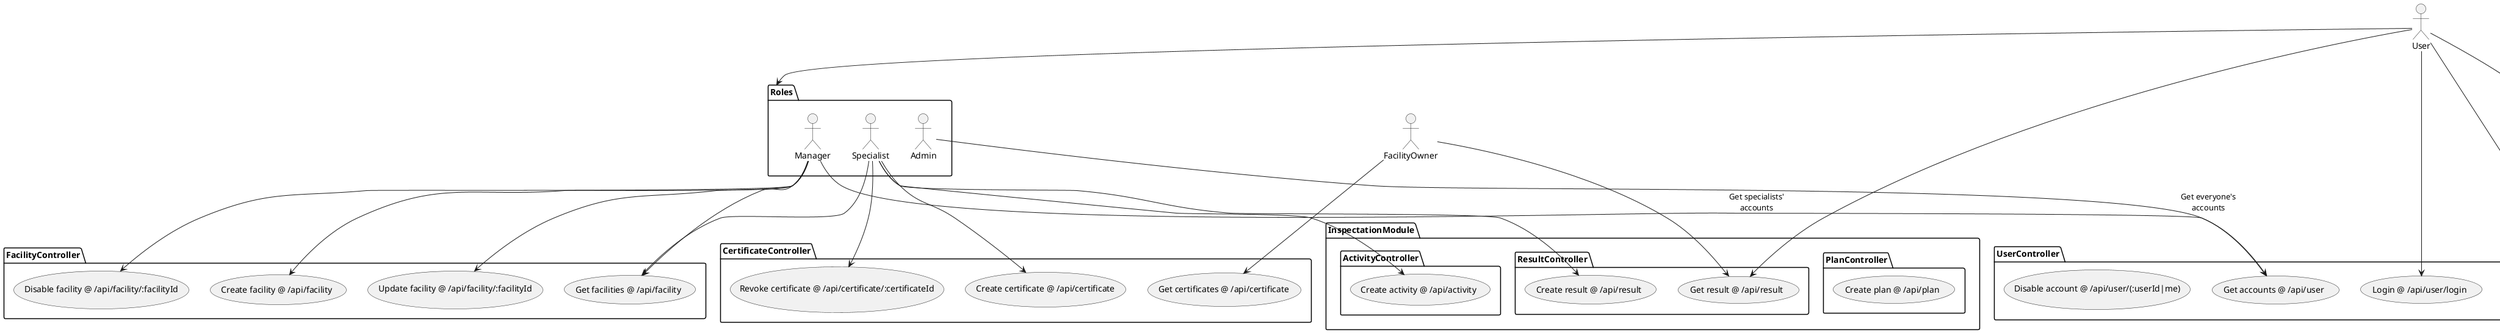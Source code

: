 @startuml Features

:User: --> Roles

package Roles {
    actor Specialist as role_sp
    actor Manager as role_mng
    actor Admin as role_adm
}

package UserController {
    usecase "Login @ /api/user/login" as uc_login
    usecase "Get account @ /api/user/(:userId|me)" as uc_getProfile
    usecase "Update account @ /api/user/(:userId|me)" as uc_updateProfile
    usecase "Get accounts @ /api/user" as uc_getAccounts
    usecase "Disable account @ /api/user/(:userId|me)" as uc_disableAccount
}

package FacilityController {
    usecase "Create facility @ /api/facility" as fc_createFacility
    usecase "Get facilities @ /api/facility" as fc_getFacilities
    usecase "Update facility @ /api/facility/:facilityId" as fc_updateFacility
    usecase "Disable facility @ /api/facility/:facilityId" as fc_disableFacility
}

package CertificateController {
    usecase "Get certificates @ /api/certificate" as cc_getCertificates
    usecase "Create certificate @ /api/certificate" as cc_createCertificate
    usecase "Revoke certificate @ /api/certificate/:certificateId" as cc_revokeCertificate
}

package InspectationModule {
    package PlanController {
        usecase "Create plan @ /api/plan" as pc_createPlan
    }

    package ActivityController {
        usecase "Create activity @ /api/activity" as ac_createActivity
    }

    package ResultController {
        usecase "Create result @ /api/result" as rc_createResult
        usecase "Get result @ /api/result" as rc_getResult
    }
}

:User: --> uc_login
:User: --> uc_getProfile
:User: --> uc_updateProfile
role_adm --> uc_getAccounts : Get everyone's\naccounts
role_mng --> uc_getAccounts : Get specialists'\naccounts
role_mng --> fc_createFacility
role_mng --> fc_getFacilities
role_mng --> fc_updateFacility
role_mng --> fc_disableFacility
role_sp --> fc_getFacilities
role_sp --> ac_createActivity
role_sp --> cc_createCertificate
role_sp --> cc_revokeCertificate
role_sp --> rc_createResult

:User: --> rc_getResult

:FacilityOwner: --> cc_getCertificates
:FacilityOwner: --> rc_getResult

@enduml